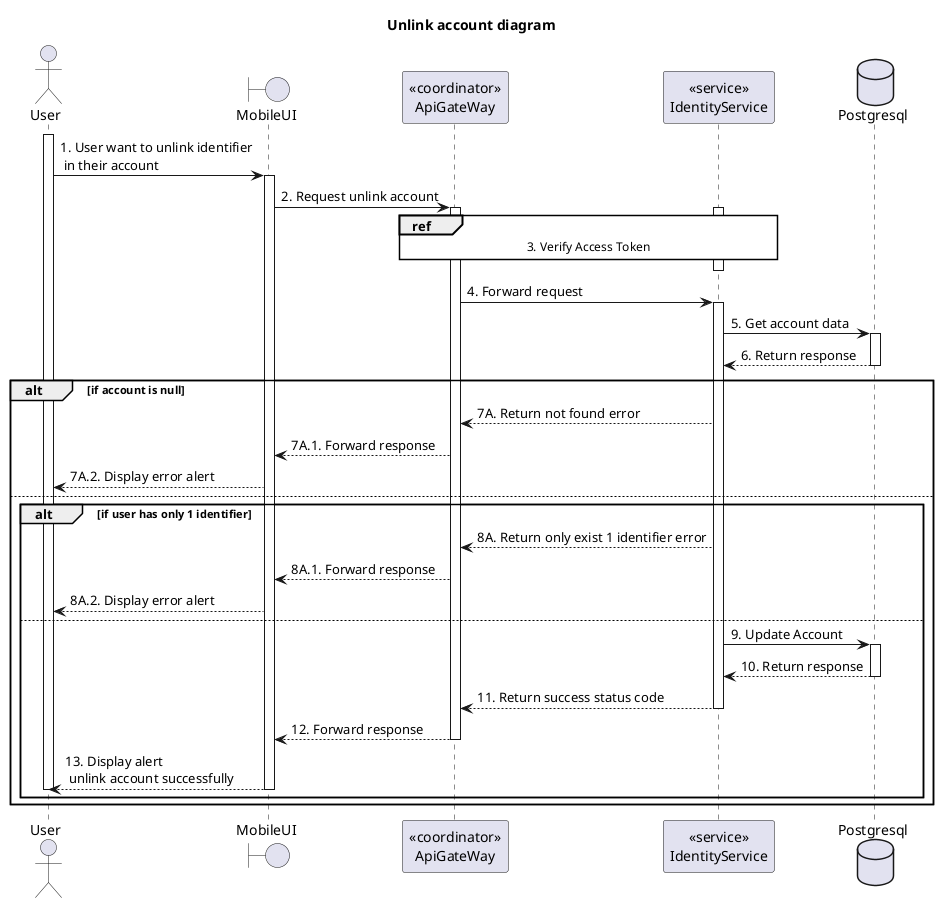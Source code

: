 @startuml Sequence
title "Unlink account diagram"

<style>
  sequenceDiagram {
    reference {
      BackGroundColor white
    }
}
</style>

actor User
activate User

boundary MobileUI
participant "<<coordinator>>\nApiGateWay" as ApiGateway
participant "<<service>>\nIdentityService" as IdentityService
database Postgresql

User -> MobileUI ++: 1. User want to unlink identifier\n in their account
MobileUI -> ApiGateway ++: 2. Request unlink account

activate IdentityService
ref over ApiGateway, IdentityService: 3. Verify Access Token
ApiGateway -[hidden]-> IdentityService
deactivate IdentityService

ApiGateway -> IdentityService ++: 4. Forward request
IdentityService -> Postgresql ++: 5. Get account data
IdentityService <-- Postgresql --: 6. Return response

alt if account is null
    ApiGateway <-- IdentityService: 7A. Return not found error
    MobileUI <-- ApiGateway: 7A.1. Forward response
    User <-- MobileUI: 7A.2. Display error alert
else
    alt if user has only 1 identifier
      ApiGateway <-- IdentityService: 8A. Return only exist 1 identifier error
      MobileUI <-- ApiGateway: 8A.1. Forward response
      User <-- MobileUI: 8A.2. Display error alert
    else
      IdentityService -> Postgresql ++: 9. Update Account
      IdentityService <-- Postgresql --: 10. Return response
      ApiGateway <-- IdentityService --: 11. Return success status code
      MobileUI <-- ApiGateway --: 12. Forward response
      User <-- MobileUI --: 13. Display alert\n unlink account successfully
      deactivate User
    end
end

@enduml
